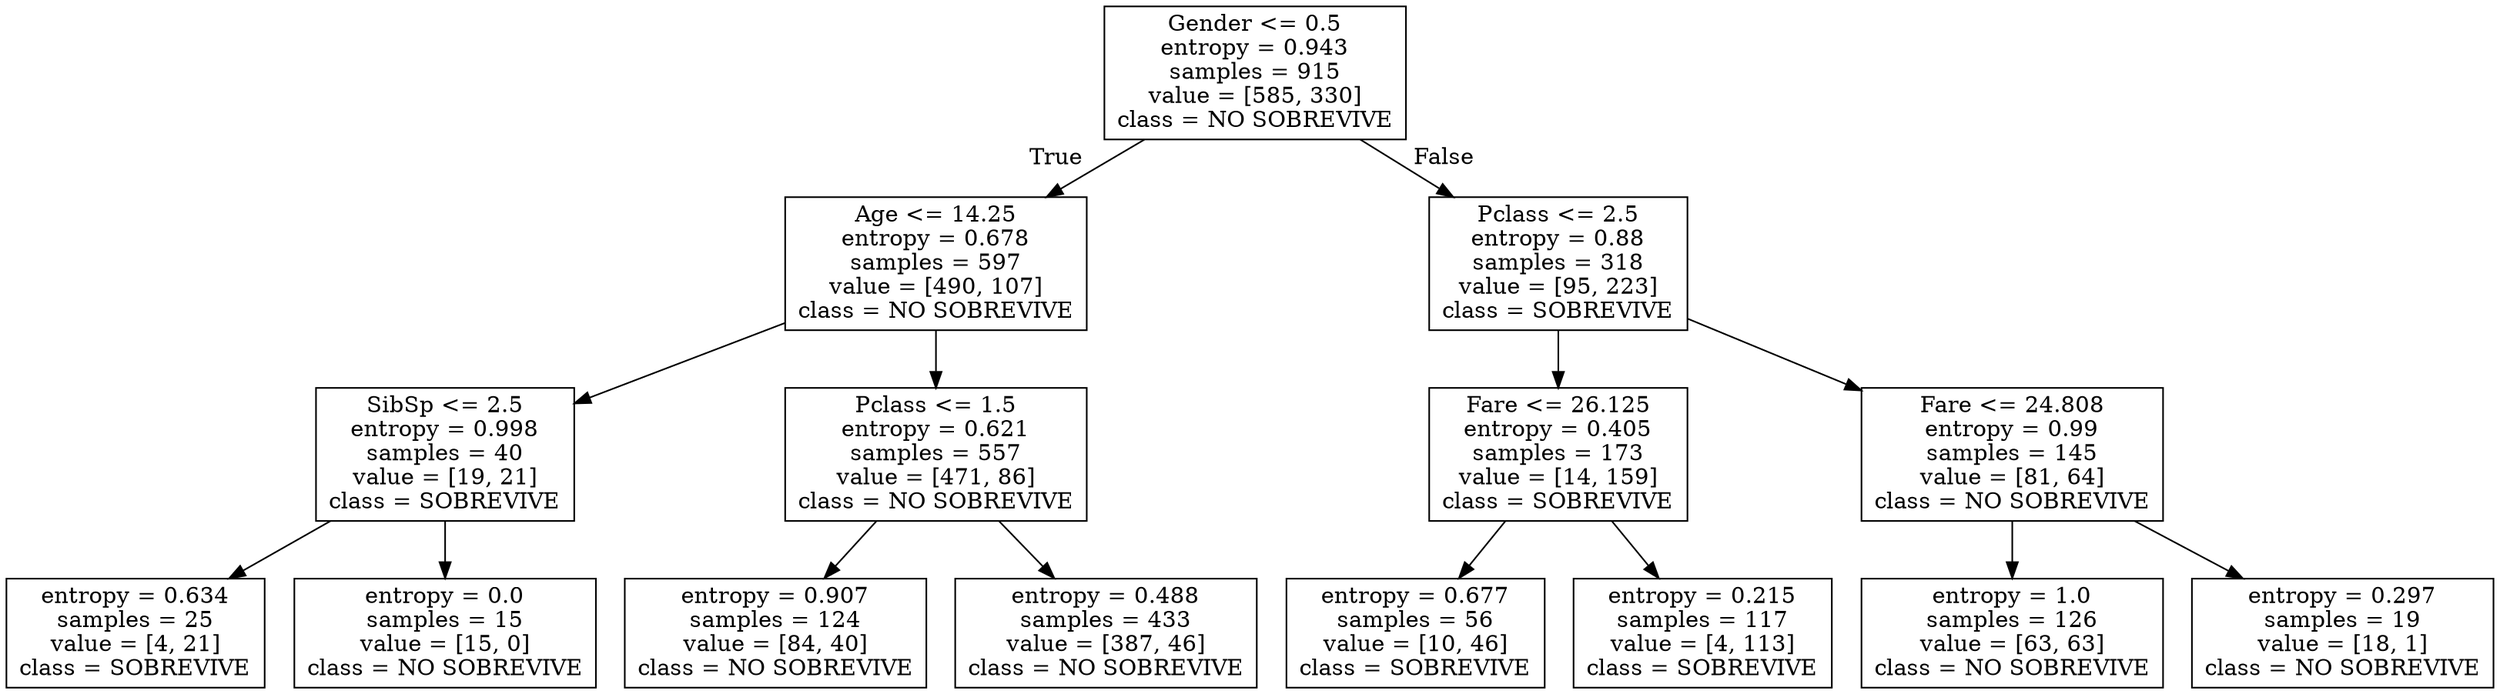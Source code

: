 digraph Tree {
node [shape=box] ;
0 [label="Gender <= 0.5\nentropy = 0.943\nsamples = 915\nvalue = [585, 330]\nclass = NO SOBREVIVE"] ;
1 [label="Age <= 14.25\nentropy = 0.678\nsamples = 597\nvalue = [490, 107]\nclass = NO SOBREVIVE"] ;
0 -> 1 [labeldistance=2.5, labelangle=45, headlabel="True"] ;
2 [label="SibSp <= 2.5\nentropy = 0.998\nsamples = 40\nvalue = [19, 21]\nclass = SOBREVIVE"] ;
1 -> 2 ;
3 [label="entropy = 0.634\nsamples = 25\nvalue = [4, 21]\nclass = SOBREVIVE"] ;
2 -> 3 ;
4 [label="entropy = 0.0\nsamples = 15\nvalue = [15, 0]\nclass = NO SOBREVIVE"] ;
2 -> 4 ;
5 [label="Pclass <= 1.5\nentropy = 0.621\nsamples = 557\nvalue = [471, 86]\nclass = NO SOBREVIVE"] ;
1 -> 5 ;
6 [label="entropy = 0.907\nsamples = 124\nvalue = [84, 40]\nclass = NO SOBREVIVE"] ;
5 -> 6 ;
7 [label="entropy = 0.488\nsamples = 433\nvalue = [387, 46]\nclass = NO SOBREVIVE"] ;
5 -> 7 ;
8 [label="Pclass <= 2.5\nentropy = 0.88\nsamples = 318\nvalue = [95, 223]\nclass = SOBREVIVE"] ;
0 -> 8 [labeldistance=2.5, labelangle=-45, headlabel="False"] ;
9 [label="Fare <= 26.125\nentropy = 0.405\nsamples = 173\nvalue = [14, 159]\nclass = SOBREVIVE"] ;
8 -> 9 ;
10 [label="entropy = 0.677\nsamples = 56\nvalue = [10, 46]\nclass = SOBREVIVE"] ;
9 -> 10 ;
11 [label="entropy = 0.215\nsamples = 117\nvalue = [4, 113]\nclass = SOBREVIVE"] ;
9 -> 11 ;
12 [label="Fare <= 24.808\nentropy = 0.99\nsamples = 145\nvalue = [81, 64]\nclass = NO SOBREVIVE"] ;
8 -> 12 ;
13 [label="entropy = 1.0\nsamples = 126\nvalue = [63, 63]\nclass = NO SOBREVIVE"] ;
12 -> 13 ;
14 [label="entropy = 0.297\nsamples = 19\nvalue = [18, 1]\nclass = NO SOBREVIVE"] ;
12 -> 14 ;
}
